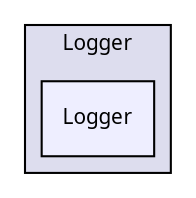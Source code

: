 digraph "Solution/Solution/Alicorn/Build/Logger/Logger" {
  compound=true
  node [ fontsize="10", fontname="Verdana"];
  edge [ labelfontsize="10", labelfontname="Verdana"];
  subgraph clusterdir_78c4bafb3df9ca36695e62ecf21eeacf {
    graph [ bgcolor="#ddddee", pencolor="black", label="Logger" fontname="Verdana", fontsize="10", URL="dir_78c4bafb3df9ca36695e62ecf21eeacf.html"]
  dir_805eb3e097f290bdc3b71644c320d38a [shape=box, label="Logger", style="filled", fillcolor="#eeeeff", pencolor="black", URL="dir_805eb3e097f290bdc3b71644c320d38a.html"];
  }
}
